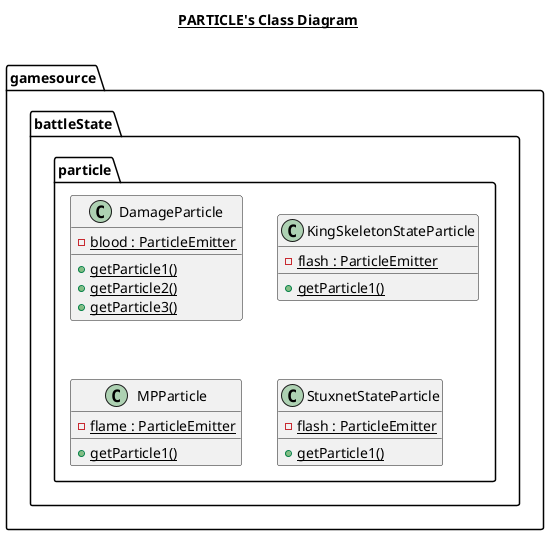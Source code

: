 @startuml

title __PARTICLE's Class Diagram__\n

  namespace gamesource {
    namespace battleState.particle {
      class gamesource.battleState.particle.DamageParticle {
          {static} - blood : ParticleEmitter
          {static} + getParticle1()
          {static} + getParticle2()
          {static} + getParticle3()
      }
    }
  }
  

  namespace gamesource {
    namespace battleState.particle {
      class gamesource.battleState.particle.KingSkeletonStateParticle {
          {static} - flash : ParticleEmitter
          {static} + getParticle1()
      }
    }
  }
  

  namespace gamesource {
    namespace battleState.particle {
      class gamesource.battleState.particle.MPParticle {
          {static} - flame : ParticleEmitter
          {static} + getParticle1()
      }
    }
  }
  

  namespace gamesource {
    namespace battleState.particle {
      class gamesource.battleState.particle.StuxnetStateParticle {
          {static} - flash : ParticleEmitter
          {static} + getParticle1()
      }
    }
  }
  





@enduml
